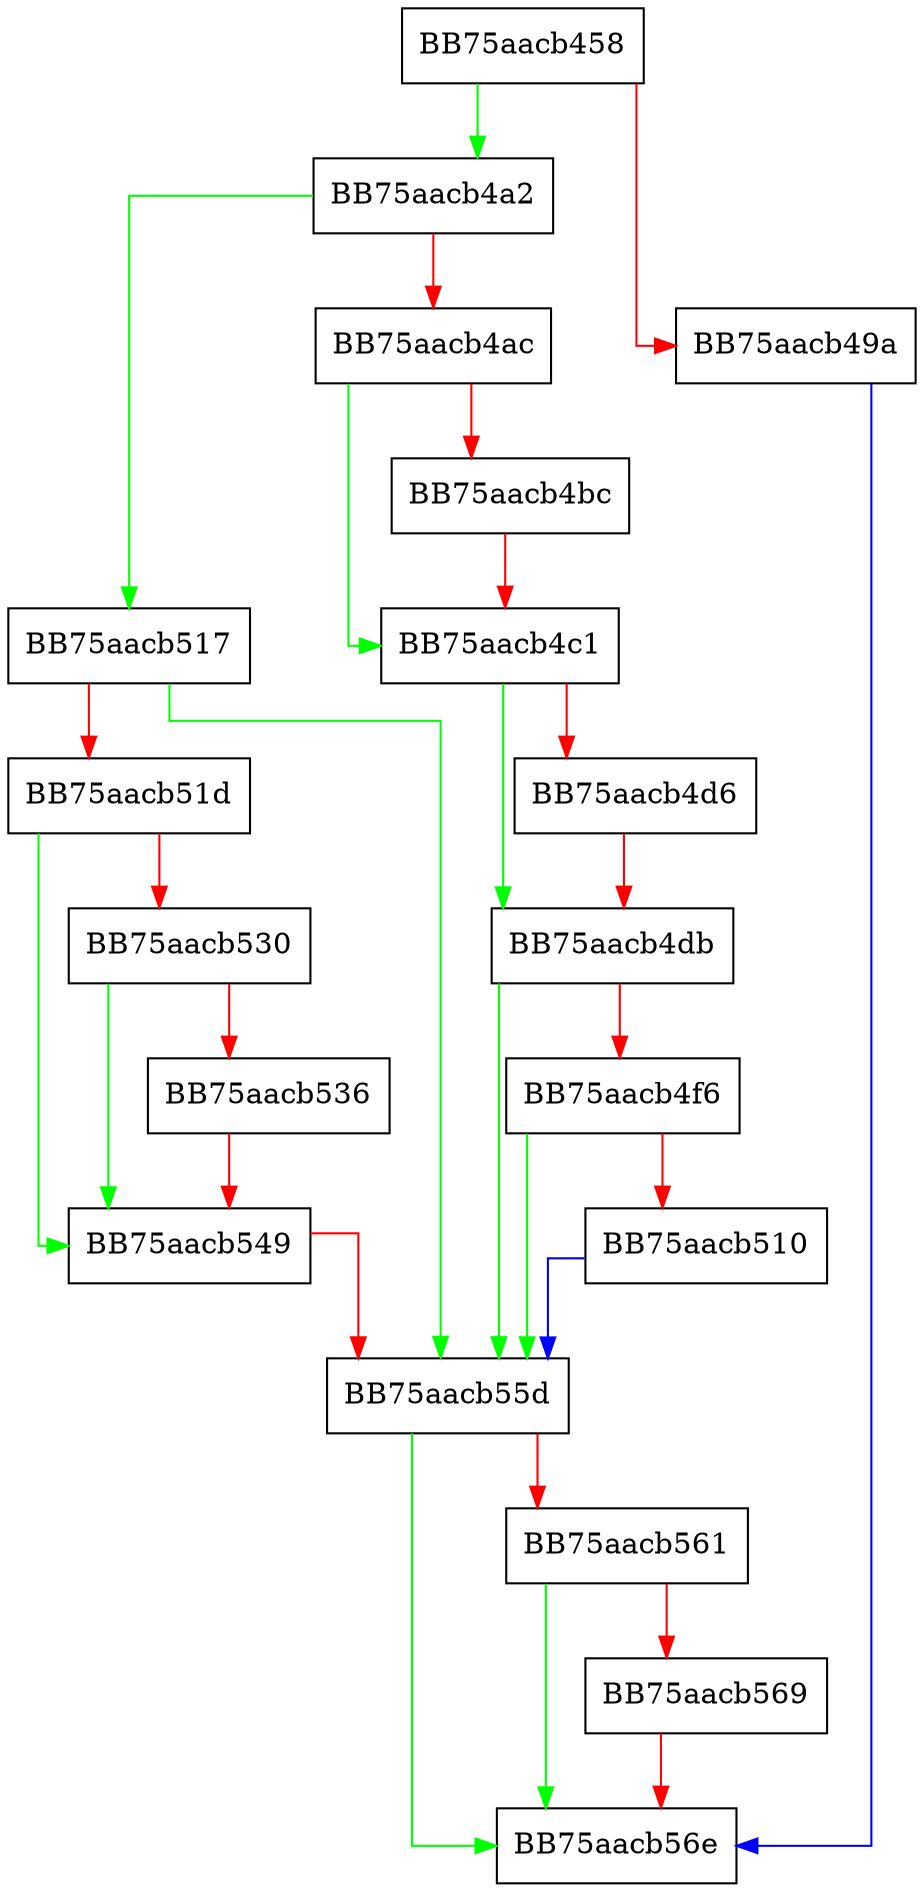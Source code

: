 digraph GetDistance {
  node [shape="box"];
  graph [splines=ortho];
  BB75aacb458 -> BB75aacb4a2 [color="green"];
  BB75aacb458 -> BB75aacb49a [color="red"];
  BB75aacb49a -> BB75aacb56e [color="blue"];
  BB75aacb4a2 -> BB75aacb517 [color="green"];
  BB75aacb4a2 -> BB75aacb4ac [color="red"];
  BB75aacb4ac -> BB75aacb4c1 [color="green"];
  BB75aacb4ac -> BB75aacb4bc [color="red"];
  BB75aacb4bc -> BB75aacb4c1 [color="red"];
  BB75aacb4c1 -> BB75aacb4db [color="green"];
  BB75aacb4c1 -> BB75aacb4d6 [color="red"];
  BB75aacb4d6 -> BB75aacb4db [color="red"];
  BB75aacb4db -> BB75aacb55d [color="green"];
  BB75aacb4db -> BB75aacb4f6 [color="red"];
  BB75aacb4f6 -> BB75aacb55d [color="green"];
  BB75aacb4f6 -> BB75aacb510 [color="red"];
  BB75aacb510 -> BB75aacb55d [color="blue"];
  BB75aacb517 -> BB75aacb55d [color="green"];
  BB75aacb517 -> BB75aacb51d [color="red"];
  BB75aacb51d -> BB75aacb549 [color="green"];
  BB75aacb51d -> BB75aacb530 [color="red"];
  BB75aacb530 -> BB75aacb549 [color="green"];
  BB75aacb530 -> BB75aacb536 [color="red"];
  BB75aacb536 -> BB75aacb549 [color="red"];
  BB75aacb549 -> BB75aacb55d [color="red"];
  BB75aacb55d -> BB75aacb56e [color="green"];
  BB75aacb55d -> BB75aacb561 [color="red"];
  BB75aacb561 -> BB75aacb56e [color="green"];
  BB75aacb561 -> BB75aacb569 [color="red"];
  BB75aacb569 -> BB75aacb56e [color="red"];
}